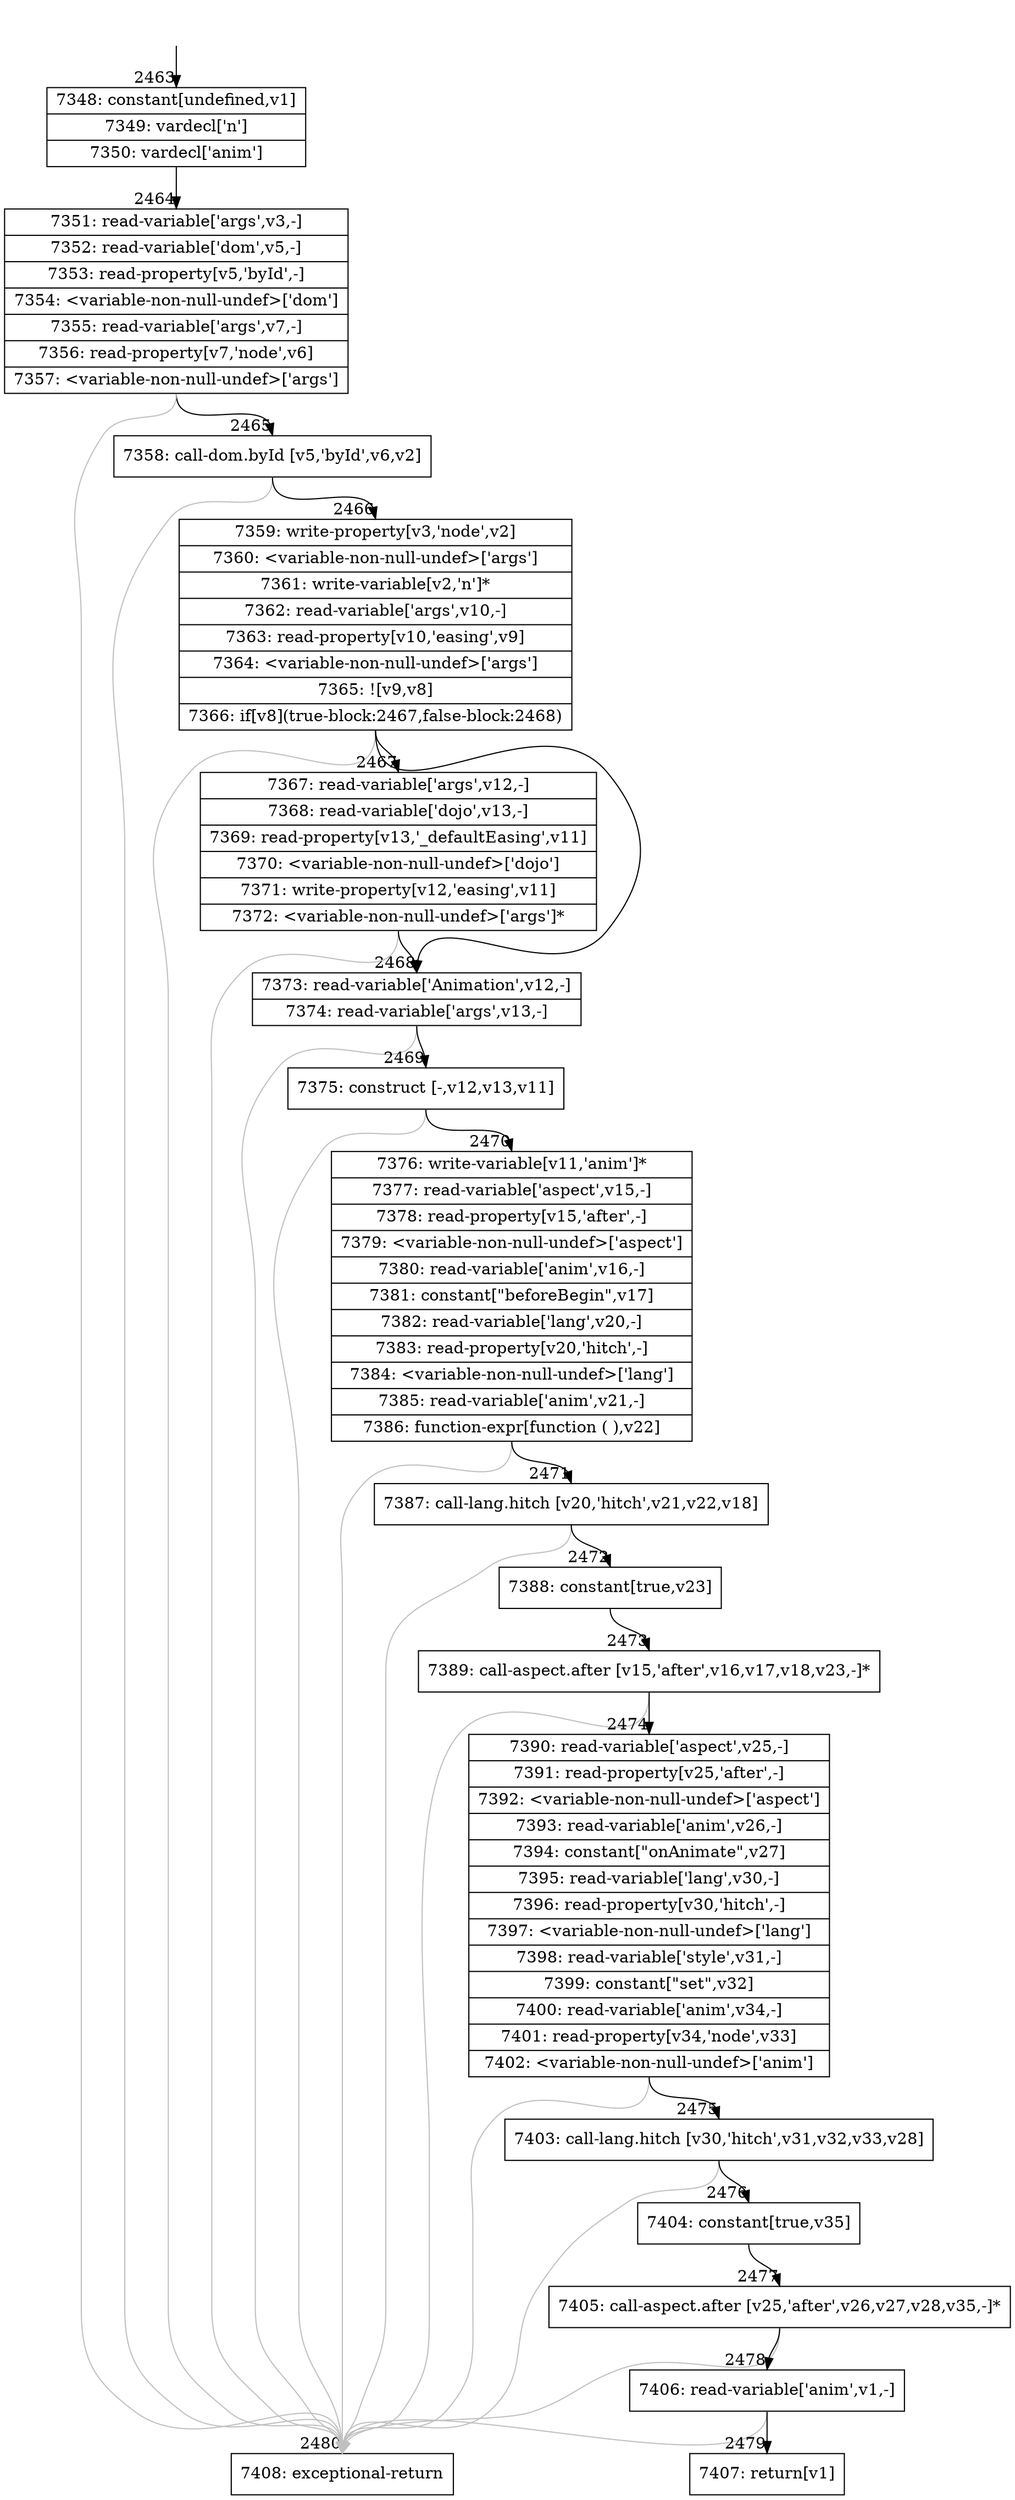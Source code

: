 digraph {
rankdir="TD"
BB_entry143[shape=none,label=""];
BB_entry143 -> BB2463 [tailport=s, headport=n, headlabel="    2463"]
BB2463 [shape=record label="{7348: constant[undefined,v1]|7349: vardecl['n']|7350: vardecl['anim']}" ] 
BB2463 -> BB2464 [tailport=s, headport=n, headlabel="      2464"]
BB2464 [shape=record label="{7351: read-variable['args',v3,-]|7352: read-variable['dom',v5,-]|7353: read-property[v5,'byId',-]|7354: \<variable-non-null-undef\>['dom']|7355: read-variable['args',v7,-]|7356: read-property[v7,'node',v6]|7357: \<variable-non-null-undef\>['args']}" ] 
BB2464 -> BB2465 [tailport=s, headport=n, headlabel="      2465"]
BB2464 -> BB2480 [tailport=s, headport=n, color=gray, headlabel="      2480"]
BB2465 [shape=record label="{7358: call-dom.byId [v5,'byId',v6,v2]}" ] 
BB2465 -> BB2466 [tailport=s, headport=n, headlabel="      2466"]
BB2465 -> BB2480 [tailport=s, headport=n, color=gray]
BB2466 [shape=record label="{7359: write-property[v3,'node',v2]|7360: \<variable-non-null-undef\>['args']|7361: write-variable[v2,'n']*|7362: read-variable['args',v10,-]|7363: read-property[v10,'easing',v9]|7364: \<variable-non-null-undef\>['args']|7365: ![v9,v8]|7366: if[v8](true-block:2467,false-block:2468)}" ] 
BB2466 -> BB2467 [tailport=s, headport=n, headlabel="      2467"]
BB2466 -> BB2468 [tailport=s, headport=n, headlabel="      2468"]
BB2466 -> BB2480 [tailport=s, headport=n, color=gray]
BB2467 [shape=record label="{7367: read-variable['args',v12,-]|7368: read-variable['dojo',v13,-]|7369: read-property[v13,'_defaultEasing',v11]|7370: \<variable-non-null-undef\>['dojo']|7371: write-property[v12,'easing',v11]|7372: \<variable-non-null-undef\>['args']*}" ] 
BB2467 -> BB2468 [tailport=s, headport=n]
BB2467 -> BB2480 [tailport=s, headport=n, color=gray]
BB2468 [shape=record label="{7373: read-variable['Animation',v12,-]|7374: read-variable['args',v13,-]}" ] 
BB2468 -> BB2469 [tailport=s, headport=n, headlabel="      2469"]
BB2468 -> BB2480 [tailport=s, headport=n, color=gray]
BB2469 [shape=record label="{7375: construct [-,v12,v13,v11]}" ] 
BB2469 -> BB2470 [tailport=s, headport=n, headlabel="      2470"]
BB2469 -> BB2480 [tailport=s, headport=n, color=gray]
BB2470 [shape=record label="{7376: write-variable[v11,'anim']*|7377: read-variable['aspect',v15,-]|7378: read-property[v15,'after',-]|7379: \<variable-non-null-undef\>['aspect']|7380: read-variable['anim',v16,-]|7381: constant[\"beforeBegin\",v17]|7382: read-variable['lang',v20,-]|7383: read-property[v20,'hitch',-]|7384: \<variable-non-null-undef\>['lang']|7385: read-variable['anim',v21,-]|7386: function-expr[function ( ),v22]}" ] 
BB2470 -> BB2471 [tailport=s, headport=n, headlabel="      2471"]
BB2470 -> BB2480 [tailport=s, headport=n, color=gray]
BB2471 [shape=record label="{7387: call-lang.hitch [v20,'hitch',v21,v22,v18]}" ] 
BB2471 -> BB2472 [tailport=s, headport=n, headlabel="      2472"]
BB2471 -> BB2480 [tailport=s, headport=n, color=gray]
BB2472 [shape=record label="{7388: constant[true,v23]}" ] 
BB2472 -> BB2473 [tailport=s, headport=n, headlabel="      2473"]
BB2473 [shape=record label="{7389: call-aspect.after [v15,'after',v16,v17,v18,v23,-]*}" ] 
BB2473 -> BB2474 [tailport=s, headport=n, headlabel="      2474"]
BB2473 -> BB2480 [tailport=s, headport=n, color=gray]
BB2474 [shape=record label="{7390: read-variable['aspect',v25,-]|7391: read-property[v25,'after',-]|7392: \<variable-non-null-undef\>['aspect']|7393: read-variable['anim',v26,-]|7394: constant[\"onAnimate\",v27]|7395: read-variable['lang',v30,-]|7396: read-property[v30,'hitch',-]|7397: \<variable-non-null-undef\>['lang']|7398: read-variable['style',v31,-]|7399: constant[\"set\",v32]|7400: read-variable['anim',v34,-]|7401: read-property[v34,'node',v33]|7402: \<variable-non-null-undef\>['anim']}" ] 
BB2474 -> BB2475 [tailport=s, headport=n, headlabel="      2475"]
BB2474 -> BB2480 [tailport=s, headport=n, color=gray]
BB2475 [shape=record label="{7403: call-lang.hitch [v30,'hitch',v31,v32,v33,v28]}" ] 
BB2475 -> BB2476 [tailport=s, headport=n, headlabel="      2476"]
BB2475 -> BB2480 [tailport=s, headport=n, color=gray]
BB2476 [shape=record label="{7404: constant[true,v35]}" ] 
BB2476 -> BB2477 [tailport=s, headport=n, headlabel="      2477"]
BB2477 [shape=record label="{7405: call-aspect.after [v25,'after',v26,v27,v28,v35,-]*}" ] 
BB2477 -> BB2478 [tailport=s, headport=n, headlabel="      2478"]
BB2477 -> BB2480 [tailport=s, headport=n, color=gray]
BB2478 [shape=record label="{7406: read-variable['anim',v1,-]}" ] 
BB2478 -> BB2479 [tailport=s, headport=n, headlabel="      2479"]
BB2478 -> BB2480 [tailport=s, headport=n, color=gray]
BB2479 [shape=record label="{7407: return[v1]}" ] 
BB2480 [shape=record label="{7408: exceptional-return}" ] 
//#$~ 2644
}
